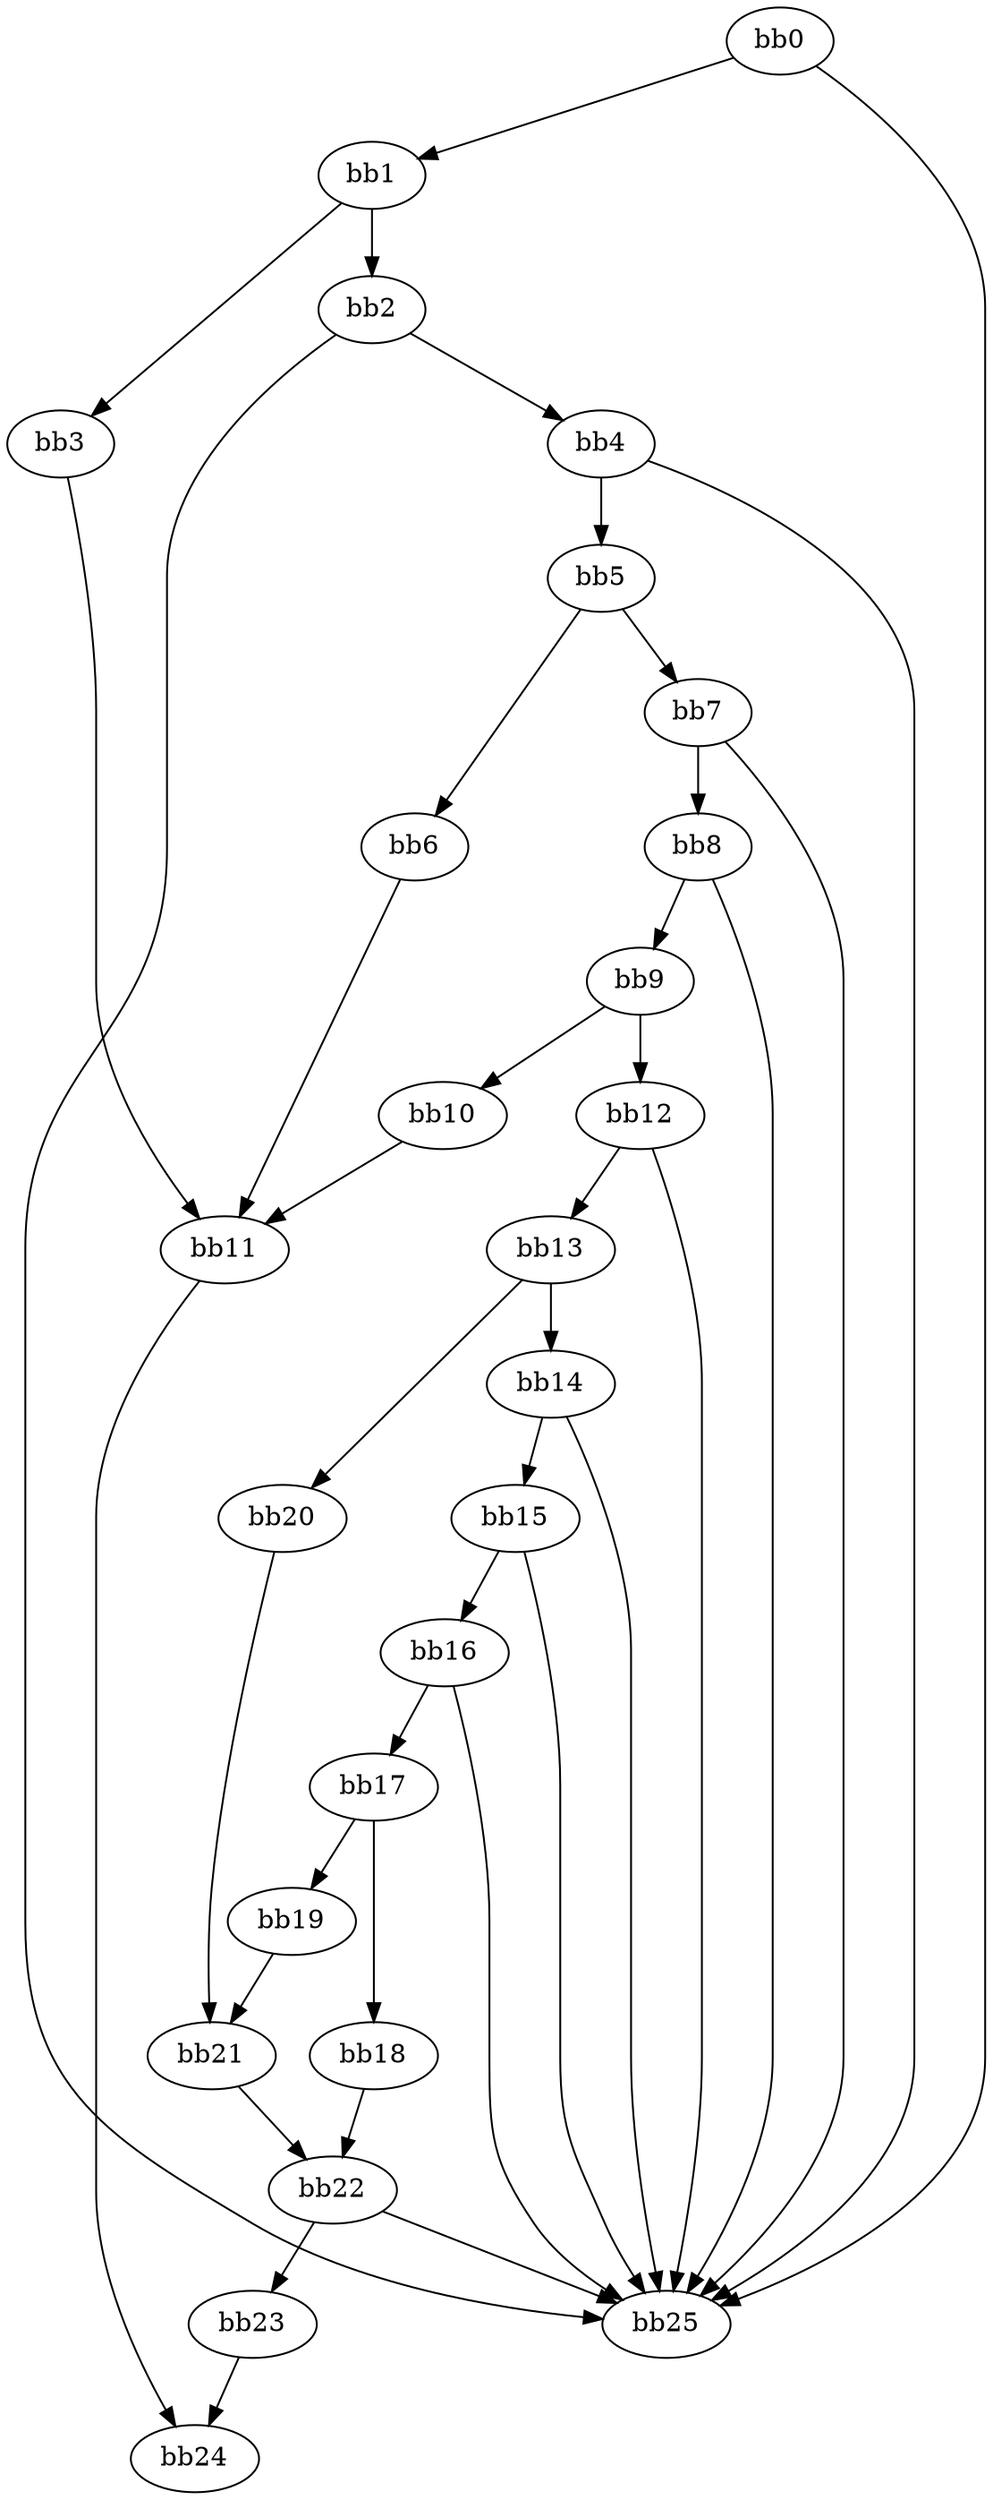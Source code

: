 digraph {
    0 [ label = "bb0\l" ]
    1 [ label = "bb1\l" ]
    2 [ label = "bb2\l" ]
    3 [ label = "bb3\l" ]
    4 [ label = "bb4\l" ]
    5 [ label = "bb5\l" ]
    6 [ label = "bb6\l" ]
    7 [ label = "bb7\l" ]
    8 [ label = "bb8\l" ]
    9 [ label = "bb9\l" ]
    10 [ label = "bb10\l" ]
    11 [ label = "bb11\l" ]
    12 [ label = "bb12\l" ]
    13 [ label = "bb13\l" ]
    14 [ label = "bb14\l" ]
    15 [ label = "bb15\l" ]
    16 [ label = "bb16\l" ]
    17 [ label = "bb17\l" ]
    18 [ label = "bb18\l" ]
    19 [ label = "bb19\l" ]
    20 [ label = "bb20\l" ]
    21 [ label = "bb21\l" ]
    22 [ label = "bb22\l" ]
    23 [ label = "bb23\l" ]
    24 [ label = "bb24\l" ]
    25 [ label = "bb25\l" ]
    0 -> 1 [ ]
    0 -> 25 [ ]
    1 -> 2 [ ]
    1 -> 3 [ ]
    2 -> 4 [ ]
    2 -> 25 [ ]
    3 -> 11 [ ]
    4 -> 5 [ ]
    4 -> 25 [ ]
    5 -> 6 [ ]
    5 -> 7 [ ]
    6 -> 11 [ ]
    7 -> 8 [ ]
    7 -> 25 [ ]
    8 -> 9 [ ]
    8 -> 25 [ ]
    9 -> 10 [ ]
    9 -> 12 [ ]
    10 -> 11 [ ]
    11 -> 24 [ ]
    12 -> 13 [ ]
    12 -> 25 [ ]
    13 -> 14 [ ]
    13 -> 20 [ ]
    14 -> 15 [ ]
    14 -> 25 [ ]
    15 -> 16 [ ]
    15 -> 25 [ ]
    16 -> 17 [ ]
    16 -> 25 [ ]
    17 -> 18 [ ]
    17 -> 19 [ ]
    18 -> 22 [ ]
    19 -> 21 [ ]
    20 -> 21 [ ]
    21 -> 22 [ ]
    22 -> 23 [ ]
    22 -> 25 [ ]
    23 -> 24 [ ]
}

